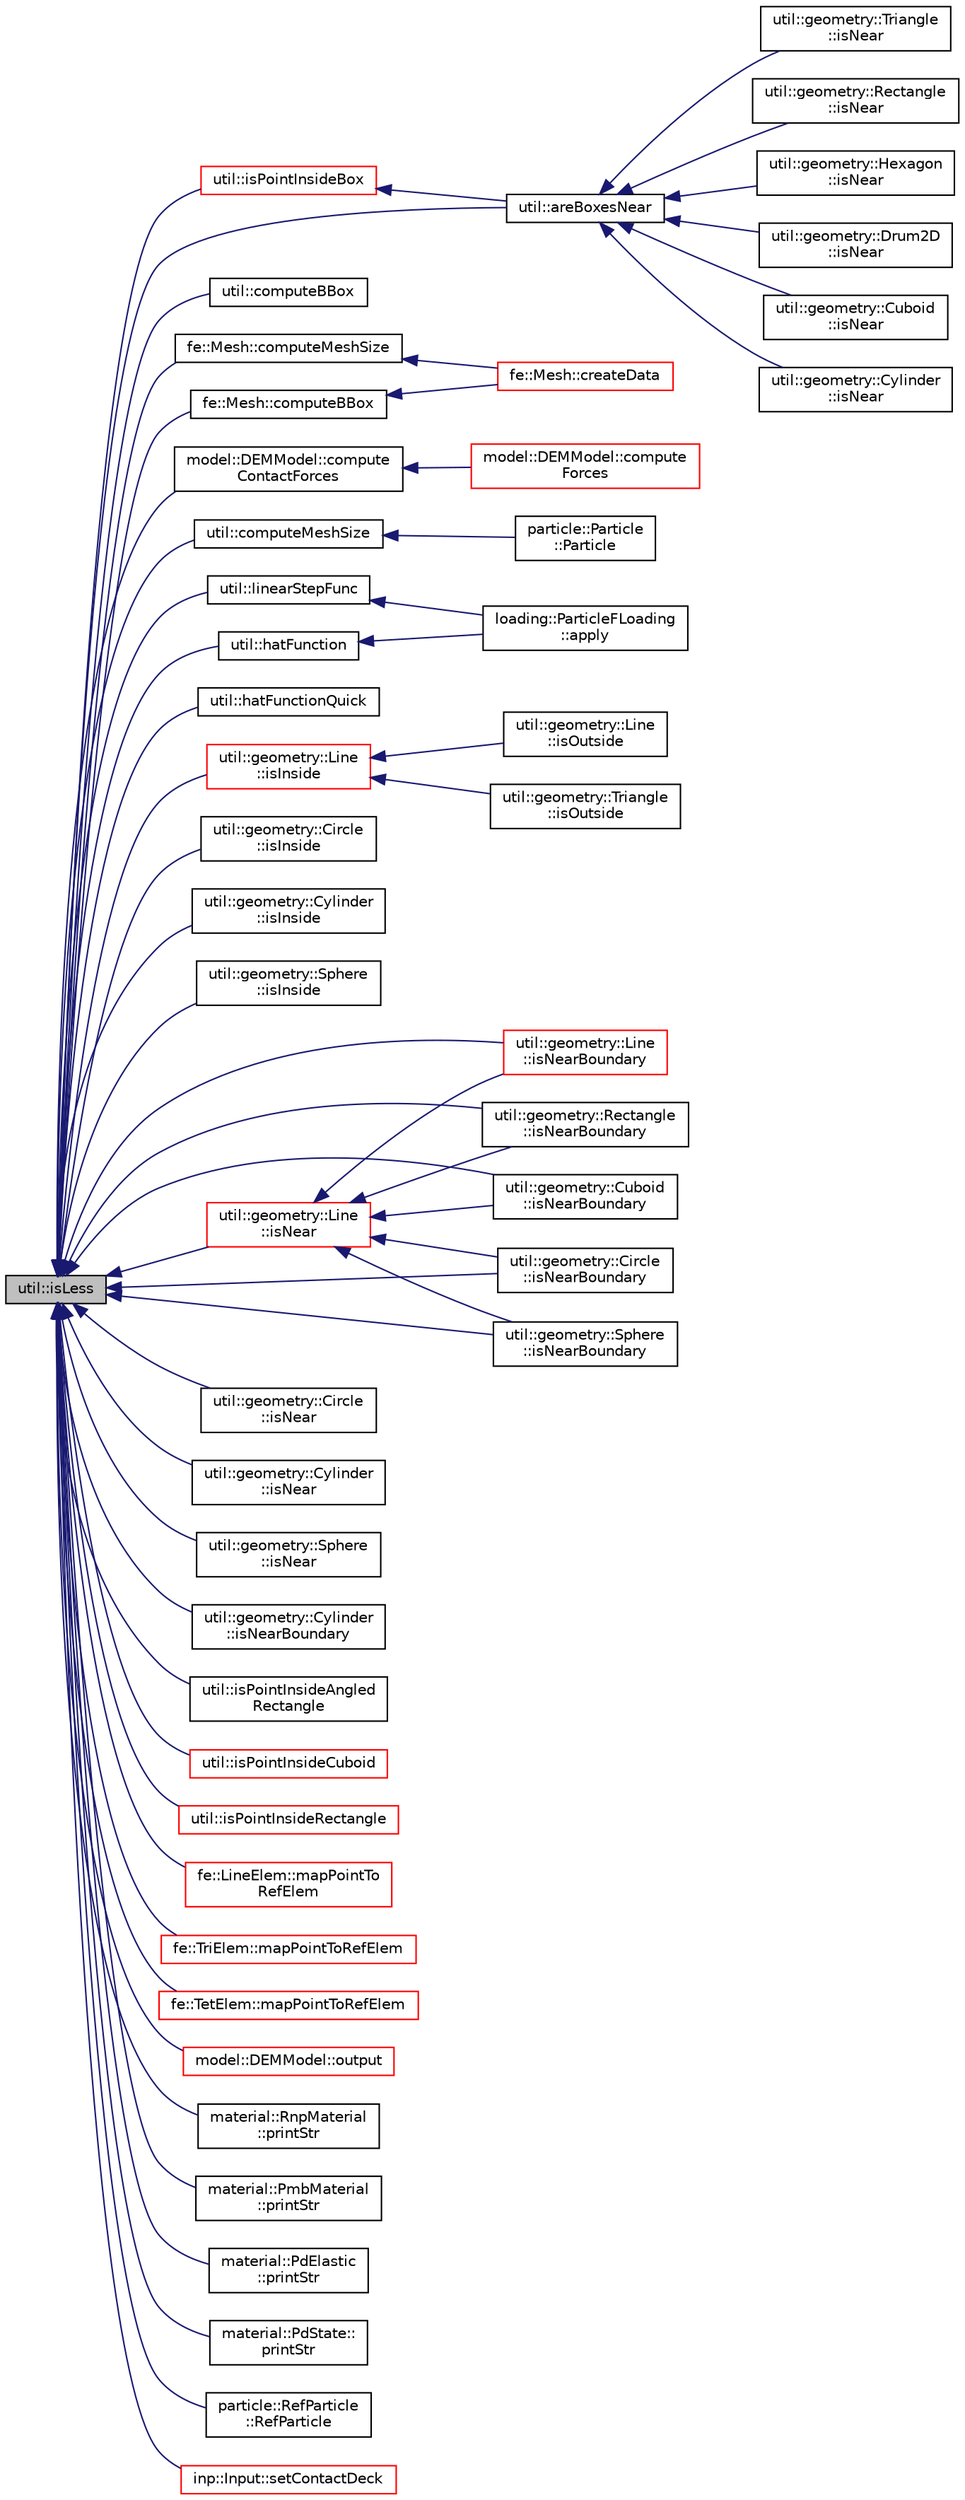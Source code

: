digraph "util::isLess"
{
  edge [fontname="Helvetica",fontsize="10",labelfontname="Helvetica",labelfontsize="10"];
  node [fontname="Helvetica",fontsize="10",shape=record];
  rankdir="LR";
  Node439 [label="util::isLess",height=0.2,width=0.4,color="black", fillcolor="grey75", style="filled", fontcolor="black"];
  Node439 -> Node440 [dir="back",color="midnightblue",fontsize="10",style="solid",fontname="Helvetica"];
  Node440 [label="util::areBoxesNear",height=0.2,width=0.4,color="black", fillcolor="white", style="filled",URL="$namespaceutil.html#a21a4c0c512c91e3de03f432d304dd4bd",tooltip="Checks if given two boxes are within given distance from each other. "];
  Node440 -> Node441 [dir="back",color="midnightblue",fontsize="10",style="solid",fontname="Helvetica"];
  Node441 [label="util::geometry::Triangle\l::isNear",height=0.2,width=0.4,color="black", fillcolor="white", style="filled",URL="$classutil_1_1geometry_1_1Triangle.html#a48ae3ed64cecfc395906a1bf68bf973d",tooltip="Checks if box is within given distance of this object. "];
  Node440 -> Node442 [dir="back",color="midnightblue",fontsize="10",style="solid",fontname="Helvetica"];
  Node442 [label="util::geometry::Rectangle\l::isNear",height=0.2,width=0.4,color="black", fillcolor="white", style="filled",URL="$classutil_1_1geometry_1_1Rectangle.html#ab9e5e172e1a2542eb606f211562892ac",tooltip="Checks if box is within given distance of this object. "];
  Node440 -> Node443 [dir="back",color="midnightblue",fontsize="10",style="solid",fontname="Helvetica"];
  Node443 [label="util::geometry::Hexagon\l::isNear",height=0.2,width=0.4,color="black", fillcolor="white", style="filled",URL="$classutil_1_1geometry_1_1Hexagon.html#a22113f305ef928c9bf09b0817a68ea8f",tooltip="Checks if box is within given distance of this object. "];
  Node440 -> Node444 [dir="back",color="midnightblue",fontsize="10",style="solid",fontname="Helvetica"];
  Node444 [label="util::geometry::Drum2D\l::isNear",height=0.2,width=0.4,color="black", fillcolor="white", style="filled",URL="$classutil_1_1geometry_1_1Drum2D.html#a6b4a0ee14758e9354d6e3566e74edfc9",tooltip="Checks if box is within given distance of this object. "];
  Node440 -> Node445 [dir="back",color="midnightblue",fontsize="10",style="solid",fontname="Helvetica"];
  Node445 [label="util::geometry::Cuboid\l::isNear",height=0.2,width=0.4,color="black", fillcolor="white", style="filled",URL="$classutil_1_1geometry_1_1Cuboid.html#ac88433cc43e94f4f1a399ba8776e4986",tooltip="Checks if box is within given distance of this object. "];
  Node440 -> Node446 [dir="back",color="midnightblue",fontsize="10",style="solid",fontname="Helvetica"];
  Node446 [label="util::geometry::Cylinder\l::isNear",height=0.2,width=0.4,color="black", fillcolor="white", style="filled",URL="$classutil_1_1geometry_1_1Cylinder.html#a5e2547782e3c159abff3977dd872a8cc",tooltip="Checks if box is within given distance of this object. "];
  Node439 -> Node447 [dir="back",color="midnightblue",fontsize="10",style="solid",fontname="Helvetica"];
  Node447 [label="util::computeBBox",height=0.2,width=0.4,color="black", fillcolor="white", style="filled",URL="$namespaceutil.html#a8b3bba88e640f24c17ea3ecf5bf948f9",tooltip="Computes bounding box for vector nodes. "];
  Node439 -> Node448 [dir="back",color="midnightblue",fontsize="10",style="solid",fontname="Helvetica"];
  Node448 [label="fe::Mesh::computeBBox",height=0.2,width=0.4,color="black", fillcolor="white", style="filled",URL="$classfe_1_1Mesh.html#a4515421aaf61c23e104e97f9017967bf",tooltip="Compute the bounding box. "];
  Node448 -> Node449 [dir="back",color="midnightblue",fontsize="10",style="solid",fontname="Helvetica"];
  Node449 [label="fe::Mesh::createData",height=0.2,width=0.4,color="red", fillcolor="white", style="filled",URL="$classfe_1_1Mesh.html#af19a12e75facdf38b898d4b627f3e5d1",tooltip="Reads mesh data from the file and populates other data. "];
  Node439 -> Node451 [dir="back",color="midnightblue",fontsize="10",style="solid",fontname="Helvetica"];
  Node451 [label="model::DEMModel::compute\lContactForces",height=0.2,width=0.4,color="black", fillcolor="white", style="filled",URL="$classmodel_1_1DEMModel.html#a5f63a024b52174fed79847ce0b0f473f",tooltip="Computes peridynamic forces and contact forces. "];
  Node451 -> Node452 [dir="back",color="midnightblue",fontsize="10",style="solid",fontname="Helvetica"];
  Node452 [label="model::DEMModel::compute\lForces",height=0.2,width=0.4,color="red", fillcolor="white", style="filled",URL="$classmodel_1_1DEMModel.html#aa6280fa8bb694b07e3d7867f618660ca",tooltip="Computes peridynamic forces and contact forces. "];
  Node439 -> Node457 [dir="back",color="midnightblue",fontsize="10",style="solid",fontname="Helvetica"];
  Node457 [label="util::computeMeshSize",height=0.2,width=0.4,color="black", fillcolor="white", style="filled",URL="$namespaceutil.html#a1129434cfbf314a6ebc498d8dfaade19",tooltip="Computes minimum distance between any two nodes. "];
  Node457 -> Node458 [dir="back",color="midnightblue",fontsize="10",style="solid",fontname="Helvetica"];
  Node458 [label="particle::Particle\l::Particle",height=0.2,width=0.4,color="black", fillcolor="white", style="filled",URL="$classparticle_1_1Particle.html#a420f9e3bb2b356a937b2447064494ca1",tooltip="Constructor. "];
  Node439 -> Node459 [dir="back",color="midnightblue",fontsize="10",style="solid",fontname="Helvetica"];
  Node459 [label="fe::Mesh::computeMeshSize",height=0.2,width=0.4,color="black", fillcolor="white", style="filled",URL="$classfe_1_1Mesh.html#a63a72abf6d18ebfa92750319c19c10dd",tooltip="Compute the mesh size. "];
  Node459 -> Node449 [dir="back",color="midnightblue",fontsize="10",style="solid",fontname="Helvetica"];
  Node439 -> Node460 [dir="back",color="midnightblue",fontsize="10",style="solid",fontname="Helvetica"];
  Node460 [label="util::hatFunction",height=0.2,width=0.4,color="black", fillcolor="white", style="filled",URL="$namespaceutil.html#a51adb530fc272317c3a859af27787b1a",tooltip="Computes hat function at given point. "];
  Node460 -> Node461 [dir="back",color="midnightblue",fontsize="10",style="solid",fontname="Helvetica"];
  Node461 [label="loading::ParticleFLoading\l::apply",height=0.2,width=0.4,color="black", fillcolor="white", style="filled",URL="$classloading_1_1ParticleFLoading.html#a2e8569d614c740abc52d65858d548d1e",tooltip="Applies displacement boundary condition. "];
  Node439 -> Node462 [dir="back",color="midnightblue",fontsize="10",style="solid",fontname="Helvetica"];
  Node462 [label="util::hatFunctionQuick",height=0.2,width=0.4,color="black", fillcolor="white", style="filled",URL="$namespaceutil.html#a7ad8c95bec3f5405435dff75422e6993",tooltip="Computes hat function at given point. "];
  Node439 -> Node463 [dir="back",color="midnightblue",fontsize="10",style="solid",fontname="Helvetica"];
  Node463 [label="util::geometry::Line\l::isInside",height=0.2,width=0.4,color="red", fillcolor="white", style="filled",URL="$classutil_1_1geometry_1_1Line.html#af3222bd1791a4d8fa102f4096dc2ca3c",tooltip="Checks if point is inside this object. "];
  Node463 -> Node464 [dir="back",color="midnightblue",fontsize="10",style="solid",fontname="Helvetica"];
  Node464 [label="util::geometry::Line\l::isOutside",height=0.2,width=0.4,color="black", fillcolor="white", style="filled",URL="$classutil_1_1geometry_1_1Line.html#a7fb9c5048a16cae3195048b32eb182d6",tooltip="Checks if point is outside of this object. "];
  Node463 -> Node465 [dir="back",color="midnightblue",fontsize="10",style="solid",fontname="Helvetica"];
  Node465 [label="util::geometry::Triangle\l::isOutside",height=0.2,width=0.4,color="black", fillcolor="white", style="filled",URL="$classutil_1_1geometry_1_1Triangle.html#a36c6c6bee6c0f5d7ba5e8db839fdeae6",tooltip="Checks if point is outside of this object. "];
  Node439 -> Node497 [dir="back",color="midnightblue",fontsize="10",style="solid",fontname="Helvetica"];
  Node497 [label="util::geometry::Circle\l::isInside",height=0.2,width=0.4,color="black", fillcolor="white", style="filled",URL="$classutil_1_1geometry_1_1Circle.html#aad68a32e70b29d300af6fcaa08978712",tooltip="Checks if point is inside this object. "];
  Node439 -> Node498 [dir="back",color="midnightblue",fontsize="10",style="solid",fontname="Helvetica"];
  Node498 [label="util::geometry::Cylinder\l::isInside",height=0.2,width=0.4,color="black", fillcolor="white", style="filled",URL="$classutil_1_1geometry_1_1Cylinder.html#ad0793273c951cdcb8fc6250defecf941",tooltip="Checks if point is inside this object. "];
  Node439 -> Node499 [dir="back",color="midnightblue",fontsize="10",style="solid",fontname="Helvetica"];
  Node499 [label="util::geometry::Sphere\l::isInside",height=0.2,width=0.4,color="black", fillcolor="white", style="filled",URL="$classutil_1_1geometry_1_1Sphere.html#a329bec9edce8c781f28cd3911219a043",tooltip="Checks if point is inside this object. "];
  Node439 -> Node500 [dir="back",color="midnightblue",fontsize="10",style="solid",fontname="Helvetica"];
  Node500 [label="util::geometry::Line\l::isNear",height=0.2,width=0.4,color="red", fillcolor="white", style="filled",URL="$classutil_1_1geometry_1_1Line.html#a7c3409e5d8a1025bdbf72d664ded6d03",tooltip="Checks if point is within given distance of this object. "];
  Node500 -> Node501 [dir="back",color="midnightblue",fontsize="10",style="solid",fontname="Helvetica"];
  Node501 [label="util::geometry::Line\l::isNearBoundary",height=0.2,width=0.4,color="red", fillcolor="white", style="filled",URL="$classutil_1_1geometry_1_1Line.html#a3eca2640ef36978ada44a3bb2926a56d",tooltip="Checks if point is within given distance of this object. "];
  Node500 -> Node514 [dir="back",color="midnightblue",fontsize="10",style="solid",fontname="Helvetica"];
  Node514 [label="util::geometry::Rectangle\l::isNearBoundary",height=0.2,width=0.4,color="black", fillcolor="white", style="filled",URL="$classutil_1_1geometry_1_1Rectangle.html#a0215c1b51031c4255eb3bd13d22a5a84",tooltip="Checks if point is within given distance of this object. "];
  Node500 -> Node515 [dir="back",color="midnightblue",fontsize="10",style="solid",fontname="Helvetica"];
  Node515 [label="util::geometry::Cuboid\l::isNearBoundary",height=0.2,width=0.4,color="black", fillcolor="white", style="filled",URL="$classutil_1_1geometry_1_1Cuboid.html#af789d5a0778714f519224e3910c6a51f",tooltip="Checks if point is within given distance of this object. "];
  Node500 -> Node516 [dir="back",color="midnightblue",fontsize="10",style="solid",fontname="Helvetica"];
  Node516 [label="util::geometry::Circle\l::isNearBoundary",height=0.2,width=0.4,color="black", fillcolor="white", style="filled",URL="$classutil_1_1geometry_1_1Circle.html#ae0ab3701d36bc96a23f858427445c773",tooltip="Checks if point is within given distance of this object. "];
  Node500 -> Node517 [dir="back",color="midnightblue",fontsize="10",style="solid",fontname="Helvetica"];
  Node517 [label="util::geometry::Sphere\l::isNearBoundary",height=0.2,width=0.4,color="black", fillcolor="white", style="filled",URL="$classutil_1_1geometry_1_1Sphere.html#ab883e9db7deee5ace12daf734893de7c",tooltip="Checks if point is within given distance of this object. "];
  Node439 -> Node518 [dir="back",color="midnightblue",fontsize="10",style="solid",fontname="Helvetica"];
  Node518 [label="util::geometry::Circle\l::isNear",height=0.2,width=0.4,color="black", fillcolor="white", style="filled",URL="$classutil_1_1geometry_1_1Circle.html#afbd5aa26d27a1dcaa8e6ce0e4cfe599f",tooltip="Checks if point is within given distance of this object. "];
  Node439 -> Node519 [dir="back",color="midnightblue",fontsize="10",style="solid",fontname="Helvetica"];
  Node519 [label="util::geometry::Cylinder\l::isNear",height=0.2,width=0.4,color="black", fillcolor="white", style="filled",URL="$classutil_1_1geometry_1_1Cylinder.html#a18b7ea1e8fb230ce399ebef6241f1eb9",tooltip="Checks if point is within given distance of this object. "];
  Node439 -> Node520 [dir="back",color="midnightblue",fontsize="10",style="solid",fontname="Helvetica"];
  Node520 [label="util::geometry::Sphere\l::isNear",height=0.2,width=0.4,color="black", fillcolor="white", style="filled",URL="$classutil_1_1geometry_1_1Sphere.html#a18db77773edbf537e4b4d36f023c1750",tooltip="Checks if point is within given distance of this object. "];
  Node439 -> Node501 [dir="back",color="midnightblue",fontsize="10",style="solid",fontname="Helvetica"];
  Node439 -> Node514 [dir="back",color="midnightblue",fontsize="10",style="solid",fontname="Helvetica"];
  Node439 -> Node515 [dir="back",color="midnightblue",fontsize="10",style="solid",fontname="Helvetica"];
  Node439 -> Node516 [dir="back",color="midnightblue",fontsize="10",style="solid",fontname="Helvetica"];
  Node439 -> Node521 [dir="back",color="midnightblue",fontsize="10",style="solid",fontname="Helvetica"];
  Node521 [label="util::geometry::Cylinder\l::isNearBoundary",height=0.2,width=0.4,color="black", fillcolor="white", style="filled",URL="$classutil_1_1geometry_1_1Cylinder.html#a938406b02ff9bcccdfae3a462cb52f80",tooltip="Checks if point is within given distance of this object. "];
  Node439 -> Node517 [dir="back",color="midnightblue",fontsize="10",style="solid",fontname="Helvetica"];
  Node439 -> Node522 [dir="back",color="midnightblue",fontsize="10",style="solid",fontname="Helvetica"];
  Node522 [label="util::isPointInsideAngled\lRectangle",height=0.2,width=0.4,color="black", fillcolor="white", style="filled",URL="$namespaceutil.html#aa8815570c0c72e1618f998abef7eef4e",tooltip="Checks if point is inside an angled rectangle. "];
  Node439 -> Node523 [dir="back",color="midnightblue",fontsize="10",style="solid",fontname="Helvetica"];
  Node523 [label="util::isPointInsideBox",height=0.2,width=0.4,color="red", fillcolor="white", style="filled",URL="$namespaceutil.html#a09ac00ed5485b655c317c2fe46b1d740",tooltip="Returns true if point is inside box. "];
  Node523 -> Node440 [dir="back",color="midnightblue",fontsize="10",style="solid",fontname="Helvetica"];
  Node439 -> Node529 [dir="back",color="midnightblue",fontsize="10",style="solid",fontname="Helvetica"];
  Node529 [label="util::isPointInsideCuboid",height=0.2,width=0.4,color="red", fillcolor="white", style="filled",URL="$namespaceutil.html#a42dd772fb8717bc7596aa3c45b6cbed0",tooltip="Checks if point is inside a cuboid. "];
  Node439 -> Node531 [dir="back",color="midnightblue",fontsize="10",style="solid",fontname="Helvetica"];
  Node531 [label="util::isPointInsideRectangle",height=0.2,width=0.4,color="red", fillcolor="white", style="filled",URL="$namespaceutil.html#ae95a03ba8a9adb6aac7260048c38b9db",tooltip="Checks if point is inside a rectangle. "];
  Node439 -> Node533 [dir="back",color="midnightblue",fontsize="10",style="solid",fontname="Helvetica"];
  Node533 [label="util::linearStepFunc",height=0.2,width=0.4,color="black", fillcolor="white", style="filled",URL="$namespaceutil.html#a549e56509e5c652e41dac94ed5923f3f",tooltip="Compute linear step function. "];
  Node533 -> Node461 [dir="back",color="midnightblue",fontsize="10",style="solid",fontname="Helvetica"];
  Node439 -> Node534 [dir="back",color="midnightblue",fontsize="10",style="solid",fontname="Helvetica"];
  Node534 [label="fe::LineElem::mapPointTo\lRefElem",height=0.2,width=0.4,color="red", fillcolor="white", style="filled",URL="$classfe_1_1LineElem.html#a76af017ccbafdf5e8d65f1df9cd9bee0",tooltip="Maps point p in a given element to the reference element. "];
  Node439 -> Node538 [dir="back",color="midnightblue",fontsize="10",style="solid",fontname="Helvetica"];
  Node538 [label="fe::TriElem::mapPointToRefElem",height=0.2,width=0.4,color="red", fillcolor="white", style="filled",URL="$classfe_1_1TriElem.html#a9e3380f82b208f8980631e4751330e61",tooltip="Maps point p in a given element to the reference element. "];
  Node439 -> Node542 [dir="back",color="midnightblue",fontsize="10",style="solid",fontname="Helvetica"];
  Node542 [label="fe::TetElem::mapPointToRefElem",height=0.2,width=0.4,color="red", fillcolor="white", style="filled",URL="$classfe_1_1TetElem.html#ab608ed3b2fc3948fabcbec3734d34f45",tooltip="Maps point p in a given element to the reference element. "];
  Node439 -> Node546 [dir="back",color="midnightblue",fontsize="10",style="solid",fontname="Helvetica"];
  Node546 [label="model::DEMModel::output",height=0.2,width=0.4,color="red", fillcolor="white", style="filled",URL="$classmodel_1_1DEMModel.html#a3652826a385051497907774640ed2044",tooltip="Output the snapshot of data at current time step. "];
  Node439 -> Node547 [dir="back",color="midnightblue",fontsize="10",style="solid",fontname="Helvetica"];
  Node547 [label="material::RnpMaterial\l::printStr",height=0.2,width=0.4,color="black", fillcolor="white", style="filled",URL="$classmaterial_1_1RnpMaterial.html#a7484f6eaffa46bd4b3826ca6c912af08",tooltip="Print information about this object. "];
  Node439 -> Node548 [dir="back",color="midnightblue",fontsize="10",style="solid",fontname="Helvetica"];
  Node548 [label="material::PmbMaterial\l::printStr",height=0.2,width=0.4,color="black", fillcolor="white", style="filled",URL="$classmaterial_1_1PmbMaterial.html#af39e090af2473a0fb21388b988e00bdd",tooltip="Print information about this object. "];
  Node439 -> Node549 [dir="back",color="midnightblue",fontsize="10",style="solid",fontname="Helvetica"];
  Node549 [label="material::PdElastic\l::printStr",height=0.2,width=0.4,color="black", fillcolor="white", style="filled",URL="$classmaterial_1_1PdElastic.html#a4b695b8541b850c9c79a02c390bf8e31",tooltip="Print information about this object. "];
  Node439 -> Node550 [dir="back",color="midnightblue",fontsize="10",style="solid",fontname="Helvetica"];
  Node550 [label="material::PdState::\lprintStr",height=0.2,width=0.4,color="black", fillcolor="white", style="filled",URL="$classmaterial_1_1PdState.html#a336d7bfb1cf2a4f547afc2ad509a855c",tooltip="Print information about this object. "];
  Node439 -> Node551 [dir="back",color="midnightblue",fontsize="10",style="solid",fontname="Helvetica"];
  Node551 [label="particle::RefParticle\l::RefParticle",height=0.2,width=0.4,color="black", fillcolor="white", style="filled",URL="$classparticle_1_1RefParticle.html#a4d62b012cde3db3b13db8cf7b6895c27",tooltip="Constructor. "];
  Node439 -> Node552 [dir="back",color="midnightblue",fontsize="10",style="solid",fontname="Helvetica"];
  Node552 [label="inp::Input::setContactDeck",height=0.2,width=0.4,color="red", fillcolor="white", style="filled",URL="$classinp_1_1Input.html#aad0e5ab61c49b05c8c1cc665d1c459a8",tooltip="Read data into particle deck and store its pointer. "];
}
